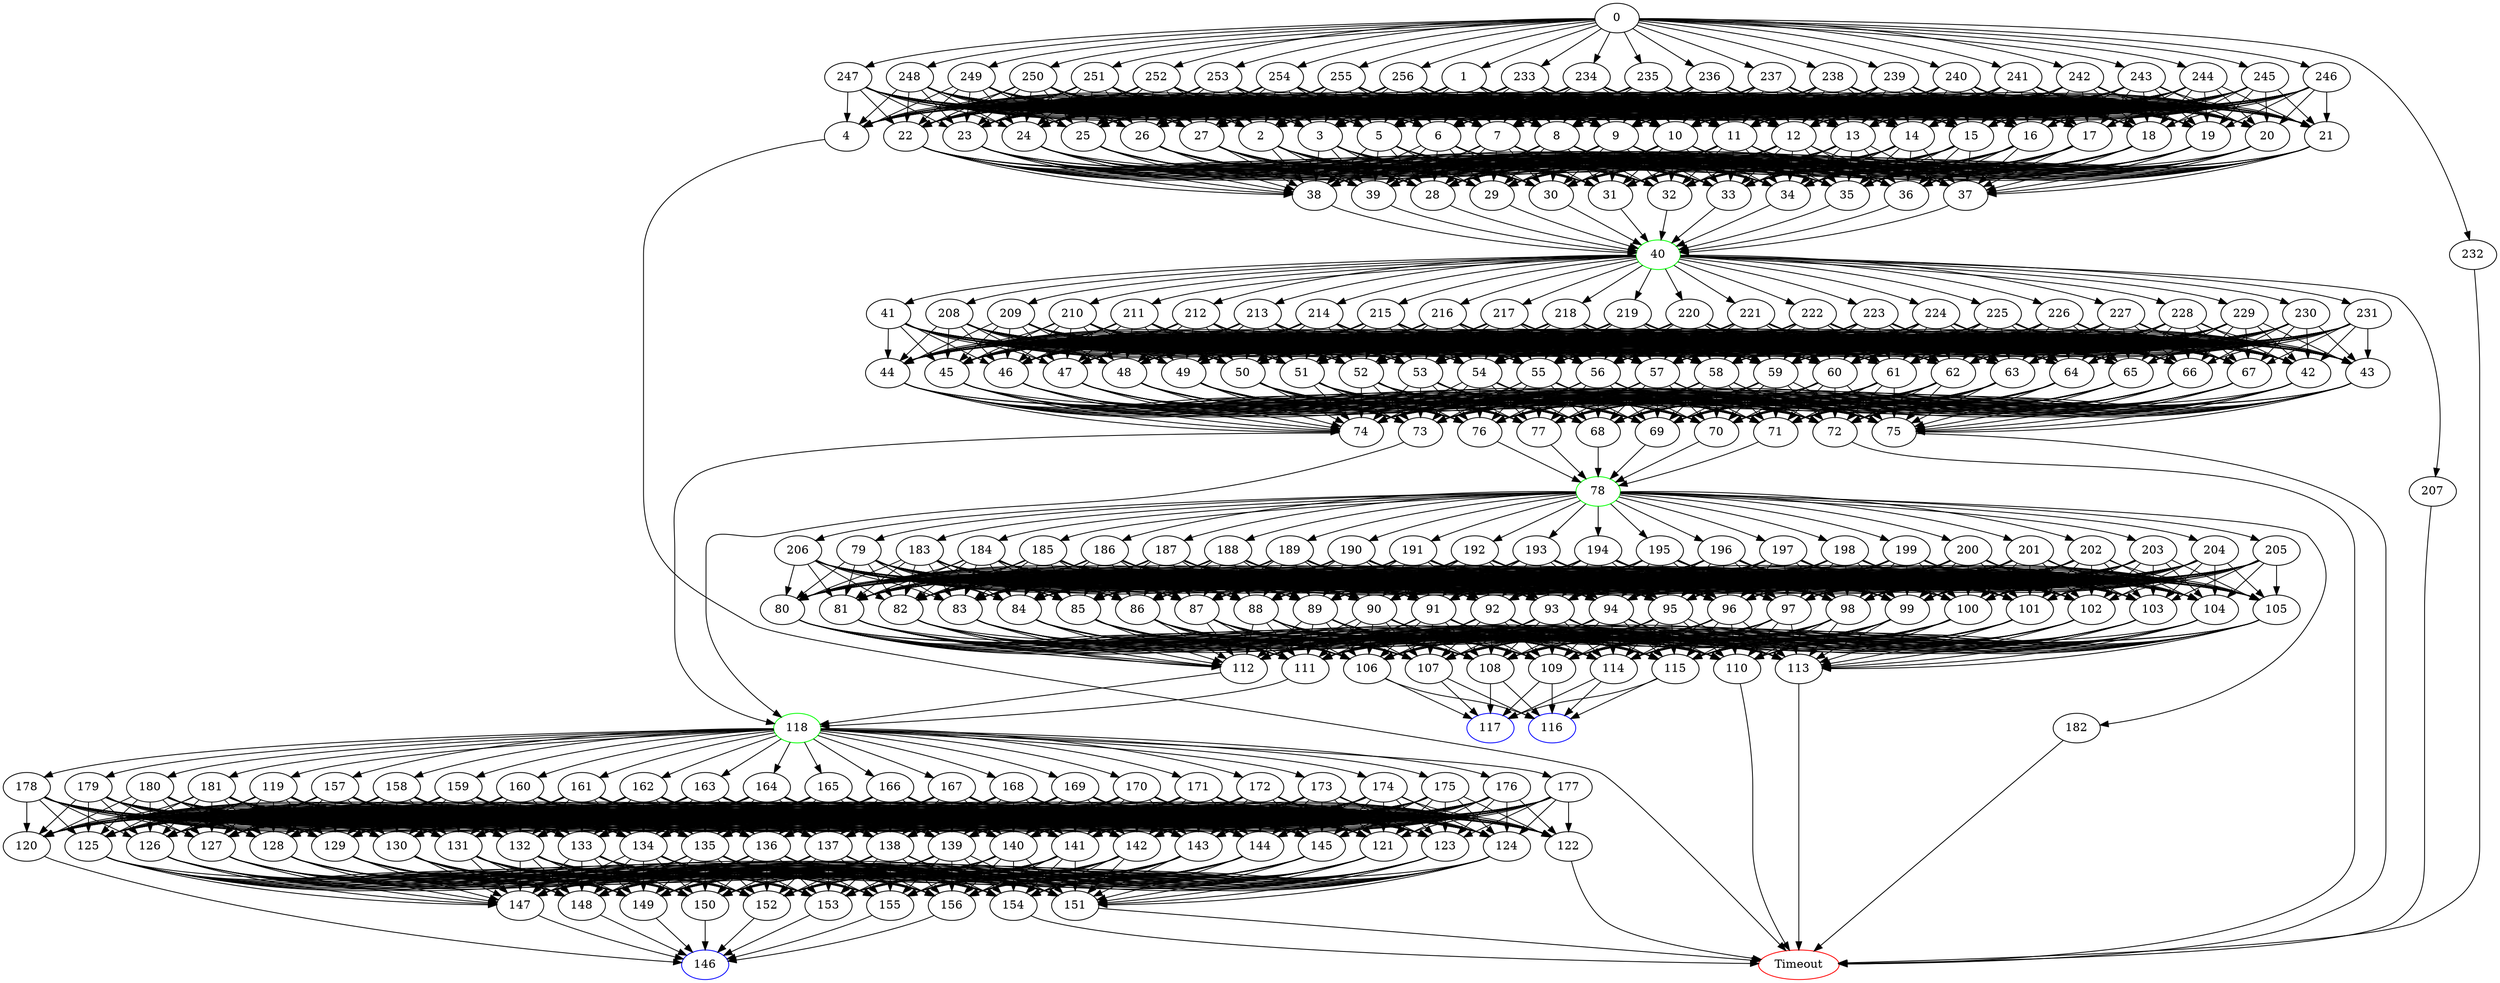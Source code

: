 digraph G {
	0 -> 1;
	0 -> 232;
	0 -> 233;
	0 -> 234;
	0 -> 235;
	0 -> 236;
	0 -> 237;
	0 -> 238;
	0 -> 239;
	0 -> 240;
	0 -> 241;
	0 -> 242;
	0 -> 243;
	0 -> 244;
	0 -> 245;
	0 -> 246;
	0 -> 247;
	0 -> 248;
	0 -> 249;
	0 -> 250;
	0 -> 251;
	0 -> 252;
	0 -> 253;
	0 -> 254;
	0 -> 255;
	0 -> 256;
	1 -> 2;
	1 -> 3;
	1 -> 4;
	1 -> 5;
	1 -> 6;
	1 -> 7;
	1 -> 8;
	1 -> 9;
	1 -> 10;
	1 -> 11;
	1 -> 12;
	1 -> 13;
	1 -> 14;
	1 -> 15;
	1 -> 16;
	1 -> 17;
	1 -> 18;
	1 -> 19;
	1 -> 20;
	1 -> 21;
	1 -> 22;
	1 -> 23;
	1 -> 24;
	1 -> 25;
	1 -> 26;
	1 -> 27;
	2 -> 28;
	2 -> 29;
	2 -> 30;
	2 -> 31;
	2 -> 32;
	2 -> 33;
	2 -> 34;
	2 -> 35;
	2 -> 36;
	2 -> 37;
	2 -> 38;
	2 -> 39;
	3 -> 28;
	3 -> 29;
	3 -> 30;
	3 -> 31;
	3 -> 32;
	3 -> 33;
	3 -> 34;
	3 -> 35;
	3 -> 36;
	3 -> 37;
	3 -> 38;
	3 -> 39;
	4 -> "Timeout";
Timeout [color=red];
	5 -> 28;
	5 -> 29;
	5 -> 30;
	5 -> 31;
	5 -> 32;
	5 -> 33;
	5 -> 34;
	5 -> 35;
	5 -> 36;
	5 -> 37;
	5 -> 38;
	5 -> 39;
	6 -> 28;
	6 -> 29;
	6 -> 30;
	6 -> 31;
	6 -> 32;
	6 -> 33;
	6 -> 34;
	6 -> 35;
	6 -> 36;
	6 -> 37;
	6 -> 38;
	6 -> 39;
	7 -> 28;
	7 -> 29;
	7 -> 30;
	7 -> 31;
	7 -> 32;
	7 -> 33;
	7 -> 34;
	7 -> 35;
	7 -> 36;
	7 -> 37;
	7 -> 38;
	7 -> 39;
	8 -> 28;
	8 -> 29;
	8 -> 30;
	8 -> 31;
	8 -> 32;
	8 -> 33;
	8 -> 34;
	8 -> 35;
	8 -> 36;
	8 -> 37;
	8 -> 38;
	8 -> 39;
	9 -> 28;
	9 -> 29;
	9 -> 30;
	9 -> 31;
	9 -> 32;
	9 -> 33;
	9 -> 34;
	9 -> 35;
	9 -> 36;
	9 -> 37;
	9 -> 38;
	9 -> 39;
	10 -> 28;
	10 -> 29;
	10 -> 30;
	10 -> 31;
	10 -> 32;
	10 -> 33;
	10 -> 34;
	10 -> 35;
	10 -> 36;
	10 -> 37;
	10 -> 38;
	10 -> 39;
	11 -> 28;
	11 -> 29;
	11 -> 30;
	11 -> 31;
	11 -> 32;
	11 -> 33;
	11 -> 34;
	11 -> 35;
	11 -> 36;
	11 -> 37;
	11 -> 38;
	11 -> 39;
	12 -> 28;
	12 -> 29;
	12 -> 30;
	12 -> 31;
	12 -> 32;
	12 -> 33;
	12 -> 34;
	12 -> 35;
	12 -> 36;
	12 -> 37;
	12 -> 38;
	12 -> 39;
	13 -> 28;
	13 -> 29;
	13 -> 30;
	13 -> 31;
	13 -> 32;
	13 -> 33;
	13 -> 34;
	13 -> 35;
	13 -> 36;
	13 -> 37;
	13 -> 38;
	13 -> 39;
	14 -> 28;
	14 -> 29;
	14 -> 30;
	14 -> 31;
	14 -> 32;
	14 -> 33;
	14 -> 34;
	14 -> 35;
	14 -> 36;
	14 -> 37;
	14 -> 38;
	14 -> 39;
	15 -> 28;
	15 -> 29;
	15 -> 30;
	15 -> 31;
	15 -> 32;
	15 -> 33;
	15 -> 34;
	15 -> 35;
	15 -> 36;
	15 -> 37;
	15 -> 38;
	15 -> 39;
	16 -> 28;
	16 -> 29;
	16 -> 30;
	16 -> 31;
	16 -> 32;
	16 -> 33;
	16 -> 34;
	16 -> 35;
	16 -> 36;
	16 -> 37;
	16 -> 38;
	16 -> 39;
	17 -> 28;
	17 -> 29;
	17 -> 30;
	17 -> 31;
	17 -> 32;
	17 -> 33;
	17 -> 34;
	17 -> 35;
	17 -> 36;
	17 -> 37;
	17 -> 38;
	17 -> 39;
	18 -> 28;
	18 -> 29;
	18 -> 30;
	18 -> 31;
	18 -> 32;
	18 -> 33;
	18 -> 34;
	18 -> 35;
	18 -> 36;
	18 -> 37;
	18 -> 38;
	18 -> 39;
	19 -> 28;
	19 -> 29;
	19 -> 30;
	19 -> 31;
	19 -> 32;
	19 -> 33;
	19 -> 34;
	19 -> 35;
	19 -> 36;
	19 -> 37;
	19 -> 38;
	19 -> 39;
	20 -> 28;
	20 -> 29;
	20 -> 30;
	20 -> 31;
	20 -> 32;
	20 -> 33;
	20 -> 34;
	20 -> 35;
	20 -> 36;
	20 -> 37;
	20 -> 38;
	20 -> 39;
	21 -> 28;
	21 -> 29;
	21 -> 30;
	21 -> 31;
	21 -> 32;
	21 -> 33;
	21 -> 34;
	21 -> 35;
	21 -> 36;
	21 -> 37;
	21 -> 38;
	21 -> 39;
	22 -> 28;
	22 -> 29;
	22 -> 30;
	22 -> 31;
	22 -> 32;
	22 -> 33;
	22 -> 34;
	22 -> 35;
	22 -> 36;
	22 -> 37;
	22 -> 38;
	22 -> 39;
	23 -> 28;
	23 -> 29;
	23 -> 30;
	23 -> 31;
	23 -> 32;
	23 -> 33;
	23 -> 34;
	23 -> 35;
	23 -> 36;
	23 -> 37;
	23 -> 38;
	23 -> 39;
	24 -> 28;
	24 -> 29;
	24 -> 30;
	24 -> 31;
	24 -> 32;
	24 -> 33;
	24 -> 34;
	24 -> 35;
	24 -> 36;
	24 -> 37;
	24 -> 38;
	24 -> 39;
	25 -> 28;
	25 -> 29;
	25 -> 30;
	25 -> 31;
	25 -> 32;
	25 -> 33;
	25 -> 34;
	25 -> 35;
	25 -> 36;
	25 -> 37;
	25 -> 38;
	25 -> 39;
	26 -> 28;
	26 -> 29;
	26 -> 30;
	26 -> 31;
	26 -> 32;
	26 -> 33;
	26 -> 34;
	26 -> 35;
	26 -> 36;
	26 -> 37;
	26 -> 38;
	26 -> 39;
	27 -> 28;
	27 -> 29;
	27 -> 30;
	27 -> 31;
	27 -> 32;
	27 -> 33;
	27 -> 34;
	27 -> 35;
	27 -> 36;
	27 -> 37;
	27 -> 38;
	27 -> 39;
	28 -> "40";
40 [color=green];
	29 -> "40";
40 [color=green];
	30 -> "40";
40 [color=green];
	31 -> "40";
40 [color=green];
	32 -> "40";
40 [color=green];
	33 -> "40";
40 [color=green];
	34 -> "40";
40 [color=green];
	35 -> "40";
40 [color=green];
	36 -> "40";
40 [color=green];
	37 -> "40";
40 [color=green];
	38 -> "40";
40 [color=green];
	39 -> "40";
40 [color=green];
	40 -> 41;
	40 -> 207;
	40 -> 208;
	40 -> 209;
	40 -> 210;
	40 -> 211;
	40 -> 212;
	40 -> 213;
	40 -> 214;
	40 -> 215;
	40 -> 216;
	40 -> 217;
	40 -> 218;
	40 -> 219;
	40 -> 220;
	40 -> 221;
	40 -> 222;
	40 -> 223;
	40 -> 224;
	40 -> 225;
	40 -> 226;
	40 -> 227;
	40 -> 228;
	40 -> 229;
	40 -> 230;
	40 -> 231;
	41 -> 42;
	41 -> 43;
	41 -> 44;
	41 -> 45;
	41 -> 46;
	41 -> 47;
	41 -> 48;
	41 -> 49;
	41 -> 50;
	41 -> 51;
	41 -> 52;
	41 -> 53;
	41 -> 54;
	41 -> 55;
	41 -> 56;
	41 -> 57;
	41 -> 58;
	41 -> 59;
	41 -> 60;
	41 -> 61;
	41 -> 62;
	41 -> 63;
	41 -> 64;
	41 -> 65;
	41 -> 66;
	41 -> 67;
	42 -> 68;
	42 -> 69;
	42 -> 70;
	42 -> 71;
	42 -> 72;
	42 -> 73;
	42 -> 74;
	42 -> 75;
	42 -> 76;
	42 -> 77;
	43 -> 68;
	43 -> 69;
	43 -> 70;
	43 -> 71;
	43 -> 72;
	43 -> 73;
	43 -> 74;
	43 -> 75;
	43 -> 76;
	43 -> 77;
	44 -> 68;
	44 -> 69;
	44 -> 70;
	44 -> 71;
	44 -> 72;
	44 -> 73;
	44 -> 74;
	44 -> 75;
	44 -> 76;
	44 -> 77;
	45 -> 68;
	45 -> 69;
	45 -> 70;
	45 -> 71;
	45 -> 72;
	45 -> 73;
	45 -> 74;
	45 -> 75;
	45 -> 76;
	45 -> 77;
	46 -> 68;
	46 -> 69;
	46 -> 70;
	46 -> 71;
	46 -> 72;
	46 -> 73;
	46 -> 74;
	46 -> 75;
	46 -> 76;
	46 -> 77;
	47 -> 68;
	47 -> 69;
	47 -> 70;
	47 -> 71;
	47 -> 72;
	47 -> 73;
	47 -> 74;
	47 -> 75;
	47 -> 76;
	47 -> 77;
	48 -> 68;
	48 -> 69;
	48 -> 70;
	48 -> 71;
	48 -> 72;
	48 -> 73;
	48 -> 74;
	48 -> 75;
	48 -> 76;
	48 -> 77;
	49 -> 68;
	49 -> 69;
	49 -> 70;
	49 -> 71;
	49 -> 72;
	49 -> 73;
	49 -> 74;
	49 -> 75;
	49 -> 76;
	49 -> 77;
	50 -> 68;
	50 -> 69;
	50 -> 70;
	50 -> 71;
	50 -> 72;
	50 -> 73;
	50 -> 74;
	50 -> 75;
	50 -> 76;
	50 -> 77;
	51 -> 68;
	51 -> 69;
	51 -> 70;
	51 -> 71;
	51 -> 72;
	51 -> 73;
	51 -> 74;
	51 -> 75;
	51 -> 76;
	51 -> 77;
	52 -> 68;
	52 -> 69;
	52 -> 70;
	52 -> 71;
	52 -> 72;
	52 -> 73;
	52 -> 74;
	52 -> 75;
	52 -> 76;
	52 -> 77;
	53 -> 68;
	53 -> 69;
	53 -> 70;
	53 -> 71;
	53 -> 72;
	53 -> 73;
	53 -> 74;
	53 -> 75;
	53 -> 76;
	53 -> 77;
	54 -> 68;
	54 -> 69;
	54 -> 70;
	54 -> 71;
	54 -> 72;
	54 -> 73;
	54 -> 74;
	54 -> 75;
	54 -> 76;
	54 -> 77;
	55 -> 68;
	55 -> 69;
	55 -> 70;
	55 -> 71;
	55 -> 72;
	55 -> 73;
	55 -> 74;
	55 -> 75;
	55 -> 76;
	55 -> 77;
	56 -> 68;
	56 -> 69;
	56 -> 70;
	56 -> 71;
	56 -> 72;
	56 -> 73;
	56 -> 74;
	56 -> 75;
	56 -> 76;
	56 -> 77;
	57 -> 68;
	57 -> 69;
	57 -> 70;
	57 -> 71;
	57 -> 72;
	57 -> 73;
	57 -> 74;
	57 -> 75;
	57 -> 76;
	57 -> 77;
	58 -> 68;
	58 -> 69;
	58 -> 70;
	58 -> 71;
	58 -> 72;
	58 -> 73;
	58 -> 74;
	58 -> 75;
	58 -> 76;
	58 -> 77;
	59 -> 68;
	59 -> 69;
	59 -> 70;
	59 -> 71;
	59 -> 72;
	59 -> 73;
	59 -> 74;
	59 -> 75;
	59 -> 76;
	59 -> 77;
	60 -> 68;
	60 -> 69;
	60 -> 70;
	60 -> 71;
	60 -> 72;
	60 -> 73;
	60 -> 74;
	60 -> 75;
	60 -> 76;
	60 -> 77;
	61 -> 68;
	61 -> 69;
	61 -> 70;
	61 -> 71;
	61 -> 72;
	61 -> 73;
	61 -> 74;
	61 -> 75;
	61 -> 76;
	61 -> 77;
	62 -> 68;
	62 -> 69;
	62 -> 70;
	62 -> 71;
	62 -> 72;
	62 -> 73;
	62 -> 74;
	62 -> 75;
	62 -> 76;
	62 -> 77;
	63 -> 68;
	63 -> 69;
	63 -> 70;
	63 -> 71;
	63 -> 72;
	63 -> 73;
	63 -> 74;
	63 -> 75;
	63 -> 76;
	63 -> 77;
	64 -> 68;
	64 -> 69;
	64 -> 70;
	64 -> 71;
	64 -> 72;
	64 -> 73;
	64 -> 74;
	64 -> 75;
	64 -> 76;
	64 -> 77;
	65 -> 68;
	65 -> 69;
	65 -> 70;
	65 -> 71;
	65 -> 72;
	65 -> 73;
	65 -> 74;
	65 -> 75;
	65 -> 76;
	65 -> 77;
	66 -> 68;
	66 -> 69;
	66 -> 70;
	66 -> 71;
	66 -> 72;
	66 -> 73;
	66 -> 74;
	66 -> 75;
	66 -> 76;
	66 -> 77;
	67 -> 68;
	67 -> 69;
	67 -> 70;
	67 -> 71;
	67 -> 72;
	67 -> 73;
	67 -> 74;
	67 -> 75;
	67 -> 76;
	67 -> 77;
	68 -> "78";
78 [color=green];
	69 -> "78";
78 [color=green];
	70 -> "78";
78 [color=green];
	71 -> "78";
78 [color=green];
	72 -> "Timeout";
Timeout [color=red];
	73 -> "118";
118 [color=green];
	74 -> "118";
118 [color=green];
	75 -> "Timeout";
Timeout [color=red];
	76 -> "78";
78 [color=green];
	77 -> "78";
78 [color=green];
	78 -> 79;
	78 -> 182;
	78 -> 183;
	78 -> 184;
	78 -> 185;
	78 -> 186;
	78 -> 187;
	78 -> 188;
	78 -> 189;
	78 -> 190;
	78 -> 191;
	78 -> 192;
	78 -> 193;
	78 -> 194;
	78 -> 195;
	78 -> 196;
	78 -> 197;
	78 -> 198;
	78 -> 199;
	78 -> 200;
	78 -> 201;
	78 -> 202;
	78 -> 203;
	78 -> 204;
	78 -> 205;
	78 -> 206;
	79 -> 80;
	79 -> 81;
	79 -> 82;
	79 -> 83;
	79 -> 84;
	79 -> 85;
	79 -> 86;
	79 -> 87;
	79 -> 88;
	79 -> 89;
	79 -> 90;
	79 -> 91;
	79 -> 92;
	79 -> 93;
	79 -> 94;
	79 -> 95;
	79 -> 96;
	79 -> 97;
	79 -> 98;
	79 -> 99;
	79 -> 100;
	79 -> 101;
	79 -> 102;
	79 -> 103;
	79 -> 104;
	79 -> 105;
	80 -> 106;
	80 -> 107;
	80 -> 108;
	80 -> 109;
	80 -> 110;
	80 -> 111;
	80 -> 112;
	80 -> 113;
	80 -> 114;
	80 -> 115;
	81 -> 106;
	81 -> 107;
	81 -> 108;
	81 -> 109;
	81 -> 110;
	81 -> 111;
	81 -> 112;
	81 -> 113;
	81 -> 114;
	81 -> 115;
	82 -> 106;
	82 -> 107;
	82 -> 108;
	82 -> 109;
	82 -> 110;
	82 -> 111;
	82 -> 112;
	82 -> 113;
	82 -> 114;
	82 -> 115;
	83 -> 106;
	83 -> 107;
	83 -> 108;
	83 -> 109;
	83 -> 110;
	83 -> 111;
	83 -> 112;
	83 -> 113;
	83 -> 114;
	83 -> 115;
	84 -> 106;
	84 -> 107;
	84 -> 108;
	84 -> 109;
	84 -> 110;
	84 -> 111;
	84 -> 112;
	84 -> 113;
	84 -> 114;
	84 -> 115;
	85 -> 106;
	85 -> 107;
	85 -> 108;
	85 -> 109;
	85 -> 110;
	85 -> 111;
	85 -> 112;
	85 -> 113;
	85 -> 114;
	85 -> 115;
	86 -> 106;
	86 -> 107;
	86 -> 108;
	86 -> 109;
	86 -> 110;
	86 -> 111;
	86 -> 112;
	86 -> 113;
	86 -> 114;
	86 -> 115;
	87 -> 106;
	87 -> 107;
	87 -> 108;
	87 -> 109;
	87 -> 110;
	87 -> 111;
	87 -> 112;
	87 -> 113;
	87 -> 114;
	87 -> 115;
	88 -> 106;
	88 -> 107;
	88 -> 108;
	88 -> 109;
	88 -> 110;
	88 -> 111;
	88 -> 112;
	88 -> 113;
	88 -> 114;
	88 -> 115;
	89 -> 106;
	89 -> 107;
	89 -> 108;
	89 -> 109;
	89 -> 110;
	89 -> 111;
	89 -> 112;
	89 -> 113;
	89 -> 114;
	89 -> 115;
	90 -> 106;
	90 -> 107;
	90 -> 108;
	90 -> 109;
	90 -> 110;
	90 -> 111;
	90 -> 112;
	90 -> 113;
	90 -> 114;
	90 -> 115;
	91 -> 106;
	91 -> 107;
	91 -> 108;
	91 -> 109;
	91 -> 110;
	91 -> 111;
	91 -> 112;
	91 -> 113;
	91 -> 114;
	91 -> 115;
	92 -> 106;
	92 -> 107;
	92 -> 108;
	92 -> 109;
	92 -> 110;
	92 -> 111;
	92 -> 112;
	92 -> 113;
	92 -> 114;
	92 -> 115;
	93 -> 106;
	93 -> 107;
	93 -> 108;
	93 -> 109;
	93 -> 110;
	93 -> 111;
	93 -> 112;
	93 -> 113;
	93 -> 114;
	93 -> 115;
	94 -> 106;
	94 -> 107;
	94 -> 108;
	94 -> 109;
	94 -> 110;
	94 -> 111;
	94 -> 112;
	94 -> 113;
	94 -> 114;
	94 -> 115;
	95 -> 106;
	95 -> 107;
	95 -> 108;
	95 -> 109;
	95 -> 110;
	95 -> 111;
	95 -> 112;
	95 -> 113;
	95 -> 114;
	95 -> 115;
	96 -> 106;
	96 -> 107;
	96 -> 108;
	96 -> 109;
	96 -> 110;
	96 -> 111;
	96 -> 112;
	96 -> 113;
	96 -> 114;
	96 -> 115;
	97 -> 106;
	97 -> 107;
	97 -> 108;
	97 -> 109;
	97 -> 110;
	97 -> 111;
	97 -> 112;
	97 -> 113;
	97 -> 114;
	97 -> 115;
	98 -> 106;
	98 -> 107;
	98 -> 108;
	98 -> 109;
	98 -> 110;
	98 -> 111;
	98 -> 112;
	98 -> 113;
	98 -> 114;
	98 -> 115;
	99 -> 106;
	99 -> 107;
	99 -> 108;
	99 -> 109;
	99 -> 110;
	99 -> 111;
	99 -> 112;
	99 -> 113;
	99 -> 114;
	99 -> 115;
	100 -> 106;
	100 -> 107;
	100 -> 108;
	100 -> 109;
	100 -> 110;
	100 -> 111;
	100 -> 112;
	100 -> 113;
	100 -> 114;
	100 -> 115;
	101 -> 106;
	101 -> 107;
	101 -> 108;
	101 -> 109;
	101 -> 110;
	101 -> 111;
	101 -> 112;
	101 -> 113;
	101 -> 114;
	101 -> 115;
	102 -> 106;
	102 -> 107;
	102 -> 108;
	102 -> 109;
	102 -> 110;
	102 -> 111;
	102 -> 112;
	102 -> 113;
	102 -> 114;
	102 -> 115;
	103 -> 106;
	103 -> 107;
	103 -> 108;
	103 -> 109;
	103 -> 110;
	103 -> 111;
	103 -> 112;
	103 -> 113;
	103 -> 114;
	103 -> 115;
	104 -> 106;
	104 -> 107;
	104 -> 108;
	104 -> 109;
	104 -> 110;
	104 -> 111;
	104 -> 112;
	104 -> 113;
	104 -> 114;
	104 -> 115;
	105 -> 106;
	105 -> 107;
	105 -> 108;
	105 -> 109;
	105 -> 110;
	105 -> 111;
	105 -> 112;
	105 -> 113;
	105 -> 114;
	105 -> 115;
	106 -> "116";
116 [color=blue];
	106 -> "117";
117 [color=blue];
	107 -> "116";
116 [color=blue];
	107 -> "117";
117 [color=blue];
	108 -> "116";
116 [color=blue];
	108 -> "117";
117 [color=blue];
	109 -> "116";
116 [color=blue];
	109 -> "117";
117 [color=blue];
	110 -> "Timeout";
Timeout [color=red];
	111 -> "118";
118 [color=green];
	112 -> "118";
118 [color=green];
	113 -> "Timeout";
Timeout [color=red];
	114 -> "116";
116 [color=blue];
	114 -> "117";
117 [color=blue];
	115 -> "116";
116 [color=blue];
	115 -> "117";
117 [color=blue];
	118 -> 119;
	118 -> 157;
	118 -> 158;
	118 -> 159;
	118 -> 160;
	118 -> 161;
	118 -> 162;
	118 -> 163;
	118 -> 164;
	118 -> 165;
	118 -> 166;
	118 -> 167;
	118 -> 168;
	118 -> 169;
	118 -> 170;
	118 -> 171;
	118 -> 172;
	118 -> 173;
	118 -> 174;
	118 -> 175;
	118 -> 176;
	118 -> 177;
	118 -> 178;
	118 -> 179;
	118 -> 180;
	118 -> 181;
	119 -> 120;
	119 -> 121;
	119 -> 122;
	119 -> 123;
	119 -> 124;
	119 -> 125;
	119 -> 126;
	119 -> 127;
	119 -> 128;
	119 -> 129;
	119 -> 130;
	119 -> 131;
	119 -> 132;
	119 -> 133;
	119 -> 134;
	119 -> 135;
	119 -> 136;
	119 -> 137;
	119 -> 138;
	119 -> 139;
	119 -> 140;
	119 -> 141;
	119 -> 142;
	119 -> 143;
	119 -> 144;
	119 -> 145;
	120 -> "146";
146 [color=blue];
	121 -> 147;
	121 -> 148;
	121 -> 149;
	121 -> 150;
	121 -> 151;
	121 -> 152;
	121 -> 153;
	121 -> 154;
	121 -> 155;
	121 -> 156;
	122 -> "Timeout";
Timeout [color=red];
	123 -> 147;
	123 -> 148;
	123 -> 149;
	123 -> 150;
	123 -> 151;
	123 -> 152;
	123 -> 153;
	123 -> 154;
	123 -> 155;
	123 -> 156;
	124 -> 147;
	124 -> 148;
	124 -> 149;
	124 -> 150;
	124 -> 151;
	124 -> 152;
	124 -> 153;
	124 -> 154;
	124 -> 155;
	124 -> 156;
	125 -> 147;
	125 -> 148;
	125 -> 149;
	125 -> 150;
	125 -> 151;
	125 -> 152;
	125 -> 153;
	125 -> 154;
	125 -> 155;
	125 -> 156;
	126 -> 147;
	126 -> 148;
	126 -> 149;
	126 -> 150;
	126 -> 151;
	126 -> 152;
	126 -> 153;
	126 -> 154;
	126 -> 155;
	126 -> 156;
	127 -> 147;
	127 -> 148;
	127 -> 149;
	127 -> 150;
	127 -> 151;
	127 -> 152;
	127 -> 153;
	127 -> 154;
	127 -> 155;
	127 -> 156;
	128 -> 147;
	128 -> 148;
	128 -> 149;
	128 -> 150;
	128 -> 151;
	128 -> 152;
	128 -> 153;
	128 -> 154;
	128 -> 155;
	128 -> 156;
	129 -> 147;
	129 -> 148;
	129 -> 149;
	129 -> 150;
	129 -> 151;
	129 -> 152;
	129 -> 153;
	129 -> 154;
	129 -> 155;
	129 -> 156;
	130 -> 147;
	130 -> 148;
	130 -> 149;
	130 -> 150;
	130 -> 151;
	130 -> 152;
	130 -> 153;
	130 -> 154;
	130 -> 155;
	130 -> 156;
	131 -> 147;
	131 -> 148;
	131 -> 149;
	131 -> 150;
	131 -> 151;
	131 -> 152;
	131 -> 153;
	131 -> 154;
	131 -> 155;
	131 -> 156;
	132 -> 147;
	132 -> 148;
	132 -> 149;
	132 -> 150;
	132 -> 151;
	132 -> 152;
	132 -> 153;
	132 -> 154;
	132 -> 155;
	132 -> 156;
	133 -> 147;
	133 -> 148;
	133 -> 149;
	133 -> 150;
	133 -> 151;
	133 -> 152;
	133 -> 153;
	133 -> 154;
	133 -> 155;
	133 -> 156;
	134 -> 147;
	134 -> 148;
	134 -> 149;
	134 -> 150;
	134 -> 151;
	134 -> 152;
	134 -> 153;
	134 -> 154;
	134 -> 155;
	134 -> 156;
	135 -> 147;
	135 -> 148;
	135 -> 149;
	135 -> 150;
	135 -> 151;
	135 -> 152;
	135 -> 153;
	135 -> 154;
	135 -> 155;
	135 -> 156;
	136 -> 147;
	136 -> 148;
	136 -> 149;
	136 -> 150;
	136 -> 151;
	136 -> 152;
	136 -> 153;
	136 -> 154;
	136 -> 155;
	136 -> 156;
	137 -> 147;
	137 -> 148;
	137 -> 149;
	137 -> 150;
	137 -> 151;
	137 -> 152;
	137 -> 153;
	137 -> 154;
	137 -> 155;
	137 -> 156;
	138 -> 147;
	138 -> 148;
	138 -> 149;
	138 -> 150;
	138 -> 151;
	138 -> 152;
	138 -> 153;
	138 -> 154;
	138 -> 155;
	138 -> 156;
	139 -> 147;
	139 -> 148;
	139 -> 149;
	139 -> 150;
	139 -> 151;
	139 -> 152;
	139 -> 153;
	139 -> 154;
	139 -> 155;
	139 -> 156;
	140 -> 147;
	140 -> 148;
	140 -> 149;
	140 -> 150;
	140 -> 151;
	140 -> 152;
	140 -> 153;
	140 -> 154;
	140 -> 155;
	140 -> 156;
	141 -> 147;
	141 -> 148;
	141 -> 149;
	141 -> 150;
	141 -> 151;
	141 -> 152;
	141 -> 153;
	141 -> 154;
	141 -> 155;
	141 -> 156;
	142 -> 147;
	142 -> 148;
	142 -> 149;
	142 -> 150;
	142 -> 151;
	142 -> 152;
	142 -> 153;
	142 -> 154;
	142 -> 155;
	142 -> 156;
	143 -> 147;
	143 -> 148;
	143 -> 149;
	143 -> 150;
	143 -> 151;
	143 -> 152;
	143 -> 153;
	143 -> 154;
	143 -> 155;
	143 -> 156;
	144 -> 147;
	144 -> 148;
	144 -> 149;
	144 -> 150;
	144 -> 151;
	144 -> 152;
	144 -> 153;
	144 -> 154;
	144 -> 155;
	144 -> 156;
	145 -> 147;
	145 -> 148;
	145 -> 149;
	145 -> 150;
	145 -> 151;
	145 -> 152;
	145 -> 153;
	145 -> 154;
	145 -> 155;
	145 -> 156;
	147 -> "146";
146 [color=blue];
	148 -> "146";
146 [color=blue];
	149 -> "146";
146 [color=blue];
	150 -> "146";
146 [color=blue];
	151 -> "Timeout";
Timeout [color=red];
	152 -> "146";
146 [color=blue];
	153 -> "146";
146 [color=blue];
	154 -> "Timeout";
Timeout [color=red];
	155 -> "146";
146 [color=blue];
	156 -> "146";
146 [color=blue];
	157 -> 120;
	157 -> 121;
	157 -> 122;
	157 -> 123;
	157 -> 124;
	157 -> 125;
	157 -> 126;
	157 -> 127;
	157 -> 128;
	157 -> 129;
	157 -> 130;
	157 -> 131;
	157 -> 132;
	157 -> 133;
	157 -> 134;
	157 -> 135;
	157 -> 136;
	157 -> 137;
	157 -> 138;
	157 -> 139;
	157 -> 140;
	157 -> 141;
	157 -> 142;
	157 -> 143;
	157 -> 144;
	157 -> 145;
	158 -> 120;
	158 -> 121;
	158 -> 122;
	158 -> 123;
	158 -> 124;
	158 -> 125;
	158 -> 126;
	158 -> 127;
	158 -> 128;
	158 -> 129;
	158 -> 130;
	158 -> 131;
	158 -> 132;
	158 -> 133;
	158 -> 134;
	158 -> 135;
	158 -> 136;
	158 -> 137;
	158 -> 138;
	158 -> 139;
	158 -> 140;
	158 -> 141;
	158 -> 142;
	158 -> 143;
	158 -> 144;
	158 -> 145;
	159 -> 120;
	159 -> 121;
	159 -> 122;
	159 -> 123;
	159 -> 124;
	159 -> 125;
	159 -> 126;
	159 -> 127;
	159 -> 128;
	159 -> 129;
	159 -> 130;
	159 -> 131;
	159 -> 132;
	159 -> 133;
	159 -> 134;
	159 -> 135;
	159 -> 136;
	159 -> 137;
	159 -> 138;
	159 -> 139;
	159 -> 140;
	159 -> 141;
	159 -> 142;
	159 -> 143;
	159 -> 144;
	159 -> 145;
	160 -> 120;
	160 -> 121;
	160 -> 122;
	160 -> 123;
	160 -> 124;
	160 -> 125;
	160 -> 126;
	160 -> 127;
	160 -> 128;
	160 -> 129;
	160 -> 130;
	160 -> 131;
	160 -> 132;
	160 -> 133;
	160 -> 134;
	160 -> 135;
	160 -> 136;
	160 -> 137;
	160 -> 138;
	160 -> 139;
	160 -> 140;
	160 -> 141;
	160 -> 142;
	160 -> 143;
	160 -> 144;
	160 -> 145;
	161 -> 120;
	161 -> 121;
	161 -> 122;
	161 -> 123;
	161 -> 124;
	161 -> 125;
	161 -> 126;
	161 -> 127;
	161 -> 128;
	161 -> 129;
	161 -> 130;
	161 -> 131;
	161 -> 132;
	161 -> 133;
	161 -> 134;
	161 -> 135;
	161 -> 136;
	161 -> 137;
	161 -> 138;
	161 -> 139;
	161 -> 140;
	161 -> 141;
	161 -> 142;
	161 -> 143;
	161 -> 144;
	161 -> 145;
	162 -> 120;
	162 -> 121;
	162 -> 122;
	162 -> 123;
	162 -> 124;
	162 -> 125;
	162 -> 126;
	162 -> 127;
	162 -> 128;
	162 -> 129;
	162 -> 130;
	162 -> 131;
	162 -> 132;
	162 -> 133;
	162 -> 134;
	162 -> 135;
	162 -> 136;
	162 -> 137;
	162 -> 138;
	162 -> 139;
	162 -> 140;
	162 -> 141;
	162 -> 142;
	162 -> 143;
	162 -> 144;
	162 -> 145;
	163 -> 120;
	163 -> 121;
	163 -> 122;
	163 -> 123;
	163 -> 124;
	163 -> 125;
	163 -> 126;
	163 -> 127;
	163 -> 128;
	163 -> 129;
	163 -> 130;
	163 -> 131;
	163 -> 132;
	163 -> 133;
	163 -> 134;
	163 -> 135;
	163 -> 136;
	163 -> 137;
	163 -> 138;
	163 -> 139;
	163 -> 140;
	163 -> 141;
	163 -> 142;
	163 -> 143;
	163 -> 144;
	163 -> 145;
	164 -> 120;
	164 -> 121;
	164 -> 122;
	164 -> 123;
	164 -> 124;
	164 -> 125;
	164 -> 126;
	164 -> 127;
	164 -> 128;
	164 -> 129;
	164 -> 130;
	164 -> 131;
	164 -> 132;
	164 -> 133;
	164 -> 134;
	164 -> 135;
	164 -> 136;
	164 -> 137;
	164 -> 138;
	164 -> 139;
	164 -> 140;
	164 -> 141;
	164 -> 142;
	164 -> 143;
	164 -> 144;
	164 -> 145;
	165 -> 120;
	165 -> 121;
	165 -> 122;
	165 -> 123;
	165 -> 124;
	165 -> 125;
	165 -> 126;
	165 -> 127;
	165 -> 128;
	165 -> 129;
	165 -> 130;
	165 -> 131;
	165 -> 132;
	165 -> 133;
	165 -> 134;
	165 -> 135;
	165 -> 136;
	165 -> 137;
	165 -> 138;
	165 -> 139;
	165 -> 140;
	165 -> 141;
	165 -> 142;
	165 -> 143;
	165 -> 144;
	165 -> 145;
	166 -> 120;
	166 -> 121;
	166 -> 122;
	166 -> 123;
	166 -> 124;
	166 -> 125;
	166 -> 126;
	166 -> 127;
	166 -> 128;
	166 -> 129;
	166 -> 130;
	166 -> 131;
	166 -> 132;
	166 -> 133;
	166 -> 134;
	166 -> 135;
	166 -> 136;
	166 -> 137;
	166 -> 138;
	166 -> 139;
	166 -> 140;
	166 -> 141;
	166 -> 142;
	166 -> 143;
	166 -> 144;
	166 -> 145;
	167 -> 120;
	167 -> 121;
	167 -> 122;
	167 -> 123;
	167 -> 124;
	167 -> 125;
	167 -> 126;
	167 -> 127;
	167 -> 128;
	167 -> 129;
	167 -> 130;
	167 -> 131;
	167 -> 132;
	167 -> 133;
	167 -> 134;
	167 -> 135;
	167 -> 136;
	167 -> 137;
	167 -> 138;
	167 -> 139;
	167 -> 140;
	167 -> 141;
	167 -> 142;
	167 -> 143;
	167 -> 144;
	167 -> 145;
	168 -> 120;
	168 -> 121;
	168 -> 122;
	168 -> 123;
	168 -> 124;
	168 -> 125;
	168 -> 126;
	168 -> 127;
	168 -> 128;
	168 -> 129;
	168 -> 130;
	168 -> 131;
	168 -> 132;
	168 -> 133;
	168 -> 134;
	168 -> 135;
	168 -> 136;
	168 -> 137;
	168 -> 138;
	168 -> 139;
	168 -> 140;
	168 -> 141;
	168 -> 142;
	168 -> 143;
	168 -> 144;
	168 -> 145;
	169 -> 120;
	169 -> 121;
	169 -> 122;
	169 -> 123;
	169 -> 124;
	169 -> 125;
	169 -> 126;
	169 -> 127;
	169 -> 128;
	169 -> 129;
	169 -> 130;
	169 -> 131;
	169 -> 132;
	169 -> 133;
	169 -> 134;
	169 -> 135;
	169 -> 136;
	169 -> 137;
	169 -> 138;
	169 -> 139;
	169 -> 140;
	169 -> 141;
	169 -> 142;
	169 -> 143;
	169 -> 144;
	169 -> 145;
	170 -> 120;
	170 -> 121;
	170 -> 122;
	170 -> 123;
	170 -> 124;
	170 -> 125;
	170 -> 126;
	170 -> 127;
	170 -> 128;
	170 -> 129;
	170 -> 130;
	170 -> 131;
	170 -> 132;
	170 -> 133;
	170 -> 134;
	170 -> 135;
	170 -> 136;
	170 -> 137;
	170 -> 138;
	170 -> 139;
	170 -> 140;
	170 -> 141;
	170 -> 142;
	170 -> 143;
	170 -> 144;
	170 -> 145;
	171 -> 120;
	171 -> 121;
	171 -> 122;
	171 -> 123;
	171 -> 124;
	171 -> 125;
	171 -> 126;
	171 -> 127;
	171 -> 128;
	171 -> 129;
	171 -> 130;
	171 -> 131;
	171 -> 132;
	171 -> 133;
	171 -> 134;
	171 -> 135;
	171 -> 136;
	171 -> 137;
	171 -> 138;
	171 -> 139;
	171 -> 140;
	171 -> 141;
	171 -> 142;
	171 -> 143;
	171 -> 144;
	171 -> 145;
	172 -> 120;
	172 -> 121;
	172 -> 122;
	172 -> 123;
	172 -> 124;
	172 -> 125;
	172 -> 126;
	172 -> 127;
	172 -> 128;
	172 -> 129;
	172 -> 130;
	172 -> 131;
	172 -> 132;
	172 -> 133;
	172 -> 134;
	172 -> 135;
	172 -> 136;
	172 -> 137;
	172 -> 138;
	172 -> 139;
	172 -> 140;
	172 -> 141;
	172 -> 142;
	172 -> 143;
	172 -> 144;
	172 -> 145;
	173 -> 120;
	173 -> 121;
	173 -> 122;
	173 -> 123;
	173 -> 124;
	173 -> 125;
	173 -> 126;
	173 -> 127;
	173 -> 128;
	173 -> 129;
	173 -> 130;
	173 -> 131;
	173 -> 132;
	173 -> 133;
	173 -> 134;
	173 -> 135;
	173 -> 136;
	173 -> 137;
	173 -> 138;
	173 -> 139;
	173 -> 140;
	173 -> 141;
	173 -> 142;
	173 -> 143;
	173 -> 144;
	173 -> 145;
	174 -> 120;
	174 -> 121;
	174 -> 122;
	174 -> 123;
	174 -> 124;
	174 -> 125;
	174 -> 126;
	174 -> 127;
	174 -> 128;
	174 -> 129;
	174 -> 130;
	174 -> 131;
	174 -> 132;
	174 -> 133;
	174 -> 134;
	174 -> 135;
	174 -> 136;
	174 -> 137;
	174 -> 138;
	174 -> 139;
	174 -> 140;
	174 -> 141;
	174 -> 142;
	174 -> 143;
	174 -> 144;
	174 -> 145;
	175 -> 120;
	175 -> 121;
	175 -> 122;
	175 -> 123;
	175 -> 124;
	175 -> 125;
	175 -> 126;
	175 -> 127;
	175 -> 128;
	175 -> 129;
	175 -> 130;
	175 -> 131;
	175 -> 132;
	175 -> 133;
	175 -> 134;
	175 -> 135;
	175 -> 136;
	175 -> 137;
	175 -> 138;
	175 -> 139;
	175 -> 140;
	175 -> 141;
	175 -> 142;
	175 -> 143;
	175 -> 144;
	175 -> 145;
	176 -> 120;
	176 -> 121;
	176 -> 122;
	176 -> 123;
	176 -> 124;
	176 -> 125;
	176 -> 126;
	176 -> 127;
	176 -> 128;
	176 -> 129;
	176 -> 130;
	176 -> 131;
	176 -> 132;
	176 -> 133;
	176 -> 134;
	176 -> 135;
	176 -> 136;
	176 -> 137;
	176 -> 138;
	176 -> 139;
	176 -> 140;
	176 -> 141;
	176 -> 142;
	176 -> 143;
	176 -> 144;
	176 -> 145;
	177 -> 120;
	177 -> 121;
	177 -> 122;
	177 -> 123;
	177 -> 124;
	177 -> 125;
	177 -> 126;
	177 -> 127;
	177 -> 128;
	177 -> 129;
	177 -> 130;
	177 -> 131;
	177 -> 132;
	177 -> 133;
	177 -> 134;
	177 -> 135;
	177 -> 136;
	177 -> 137;
	177 -> 138;
	177 -> 139;
	177 -> 140;
	177 -> 141;
	177 -> 142;
	177 -> 143;
	177 -> 144;
	177 -> 145;
	178 -> 120;
	178 -> 121;
	178 -> 122;
	178 -> 123;
	178 -> 124;
	178 -> 125;
	178 -> 126;
	178 -> 127;
	178 -> 128;
	178 -> 129;
	178 -> 130;
	178 -> 131;
	178 -> 132;
	178 -> 133;
	178 -> 134;
	178 -> 135;
	178 -> 136;
	178 -> 137;
	178 -> 138;
	178 -> 139;
	178 -> 140;
	178 -> 141;
	178 -> 142;
	178 -> 143;
	178 -> 144;
	178 -> 145;
	179 -> 120;
	179 -> 121;
	179 -> 122;
	179 -> 123;
	179 -> 124;
	179 -> 125;
	179 -> 126;
	179 -> 127;
	179 -> 128;
	179 -> 129;
	179 -> 130;
	179 -> 131;
	179 -> 132;
	179 -> 133;
	179 -> 134;
	179 -> 135;
	179 -> 136;
	179 -> 137;
	179 -> 138;
	179 -> 139;
	179 -> 140;
	179 -> 141;
	179 -> 142;
	179 -> 143;
	179 -> 144;
	179 -> 145;
	180 -> 120;
	180 -> 121;
	180 -> 122;
	180 -> 123;
	180 -> 124;
	180 -> 125;
	180 -> 126;
	180 -> 127;
	180 -> 128;
	180 -> 129;
	180 -> 130;
	180 -> 131;
	180 -> 132;
	180 -> 133;
	180 -> 134;
	180 -> 135;
	180 -> 136;
	180 -> 137;
	180 -> 138;
	180 -> 139;
	180 -> 140;
	180 -> 141;
	180 -> 142;
	180 -> 143;
	180 -> 144;
	180 -> 145;
	181 -> 120;
	181 -> 121;
	181 -> 122;
	181 -> 123;
	181 -> 124;
	181 -> 125;
	181 -> 126;
	181 -> 127;
	181 -> 128;
	181 -> 129;
	181 -> 130;
	181 -> 131;
	181 -> 132;
	181 -> 133;
	181 -> 134;
	181 -> 135;
	181 -> 136;
	181 -> 137;
	181 -> 138;
	181 -> 139;
	181 -> 140;
	181 -> 141;
	181 -> 142;
	181 -> 143;
	181 -> 144;
	181 -> 145;
	182 -> "Timeout";
Timeout [color=red];
	183 -> 80;
	183 -> 81;
	183 -> 82;
	183 -> 83;
	183 -> 84;
	183 -> 85;
	183 -> 86;
	183 -> 87;
	183 -> 88;
	183 -> 89;
	183 -> 90;
	183 -> 91;
	183 -> 92;
	183 -> 93;
	183 -> 94;
	183 -> 95;
	183 -> 96;
	183 -> 97;
	183 -> 98;
	183 -> 99;
	183 -> 100;
	183 -> 101;
	183 -> 102;
	183 -> 103;
	183 -> 104;
	183 -> 105;
	184 -> 80;
	184 -> 81;
	184 -> 82;
	184 -> 83;
	184 -> 84;
	184 -> 85;
	184 -> 86;
	184 -> 87;
	184 -> 88;
	184 -> 89;
	184 -> 90;
	184 -> 91;
	184 -> 92;
	184 -> 93;
	184 -> 94;
	184 -> 95;
	184 -> 96;
	184 -> 97;
	184 -> 98;
	184 -> 99;
	184 -> 100;
	184 -> 101;
	184 -> 102;
	184 -> 103;
	184 -> 104;
	184 -> 105;
	185 -> 80;
	185 -> 81;
	185 -> 82;
	185 -> 83;
	185 -> 84;
	185 -> 85;
	185 -> 86;
	185 -> 87;
	185 -> 88;
	185 -> 89;
	185 -> 90;
	185 -> 91;
	185 -> 92;
	185 -> 93;
	185 -> 94;
	185 -> 95;
	185 -> 96;
	185 -> 97;
	185 -> 98;
	185 -> 99;
	185 -> 100;
	185 -> 101;
	185 -> 102;
	185 -> 103;
	185 -> 104;
	185 -> 105;
	186 -> 80;
	186 -> 81;
	186 -> 82;
	186 -> 83;
	186 -> 84;
	186 -> 85;
	186 -> 86;
	186 -> 87;
	186 -> 88;
	186 -> 89;
	186 -> 90;
	186 -> 91;
	186 -> 92;
	186 -> 93;
	186 -> 94;
	186 -> 95;
	186 -> 96;
	186 -> 97;
	186 -> 98;
	186 -> 99;
	186 -> 100;
	186 -> 101;
	186 -> 102;
	186 -> 103;
	186 -> 104;
	186 -> 105;
	187 -> 80;
	187 -> 81;
	187 -> 82;
	187 -> 83;
	187 -> 84;
	187 -> 85;
	187 -> 86;
	187 -> 87;
	187 -> 88;
	187 -> 89;
	187 -> 90;
	187 -> 91;
	187 -> 92;
	187 -> 93;
	187 -> 94;
	187 -> 95;
	187 -> 96;
	187 -> 97;
	187 -> 98;
	187 -> 99;
	187 -> 100;
	187 -> 101;
	187 -> 102;
	187 -> 103;
	187 -> 104;
	187 -> 105;
	188 -> 80;
	188 -> 81;
	188 -> 82;
	188 -> 83;
	188 -> 84;
	188 -> 85;
	188 -> 86;
	188 -> 87;
	188 -> 88;
	188 -> 89;
	188 -> 90;
	188 -> 91;
	188 -> 92;
	188 -> 93;
	188 -> 94;
	188 -> 95;
	188 -> 96;
	188 -> 97;
	188 -> 98;
	188 -> 99;
	188 -> 100;
	188 -> 101;
	188 -> 102;
	188 -> 103;
	188 -> 104;
	188 -> 105;
	189 -> 80;
	189 -> 81;
	189 -> 82;
	189 -> 83;
	189 -> 84;
	189 -> 85;
	189 -> 86;
	189 -> 87;
	189 -> 88;
	189 -> 89;
	189 -> 90;
	189 -> 91;
	189 -> 92;
	189 -> 93;
	189 -> 94;
	189 -> 95;
	189 -> 96;
	189 -> 97;
	189 -> 98;
	189 -> 99;
	189 -> 100;
	189 -> 101;
	189 -> 102;
	189 -> 103;
	189 -> 104;
	189 -> 105;
	190 -> 80;
	190 -> 81;
	190 -> 82;
	190 -> 83;
	190 -> 84;
	190 -> 85;
	190 -> 86;
	190 -> 87;
	190 -> 88;
	190 -> 89;
	190 -> 90;
	190 -> 91;
	190 -> 92;
	190 -> 93;
	190 -> 94;
	190 -> 95;
	190 -> 96;
	190 -> 97;
	190 -> 98;
	190 -> 99;
	190 -> 100;
	190 -> 101;
	190 -> 102;
	190 -> 103;
	190 -> 104;
	190 -> 105;
	191 -> 80;
	191 -> 81;
	191 -> 82;
	191 -> 83;
	191 -> 84;
	191 -> 85;
	191 -> 86;
	191 -> 87;
	191 -> 88;
	191 -> 89;
	191 -> 90;
	191 -> 91;
	191 -> 92;
	191 -> 93;
	191 -> 94;
	191 -> 95;
	191 -> 96;
	191 -> 97;
	191 -> 98;
	191 -> 99;
	191 -> 100;
	191 -> 101;
	191 -> 102;
	191 -> 103;
	191 -> 104;
	191 -> 105;
	192 -> 80;
	192 -> 81;
	192 -> 82;
	192 -> 83;
	192 -> 84;
	192 -> 85;
	192 -> 86;
	192 -> 87;
	192 -> 88;
	192 -> 89;
	192 -> 90;
	192 -> 91;
	192 -> 92;
	192 -> 93;
	192 -> 94;
	192 -> 95;
	192 -> 96;
	192 -> 97;
	192 -> 98;
	192 -> 99;
	192 -> 100;
	192 -> 101;
	192 -> 102;
	192 -> 103;
	192 -> 104;
	192 -> 105;
	193 -> 80;
	193 -> 81;
	193 -> 82;
	193 -> 83;
	193 -> 84;
	193 -> 85;
	193 -> 86;
	193 -> 87;
	193 -> 88;
	193 -> 89;
	193 -> 90;
	193 -> 91;
	193 -> 92;
	193 -> 93;
	193 -> 94;
	193 -> 95;
	193 -> 96;
	193 -> 97;
	193 -> 98;
	193 -> 99;
	193 -> 100;
	193 -> 101;
	193 -> 102;
	193 -> 103;
	193 -> 104;
	193 -> 105;
	194 -> 80;
	194 -> 81;
	194 -> 82;
	194 -> 83;
	194 -> 84;
	194 -> 85;
	194 -> 86;
	194 -> 87;
	194 -> 88;
	194 -> 89;
	194 -> 90;
	194 -> 91;
	194 -> 92;
	194 -> 93;
	194 -> 94;
	194 -> 95;
	194 -> 96;
	194 -> 97;
	194 -> 98;
	194 -> 99;
	194 -> 100;
	194 -> 101;
	194 -> 102;
	194 -> 103;
	194 -> 104;
	194 -> 105;
	195 -> 80;
	195 -> 81;
	195 -> 82;
	195 -> 83;
	195 -> 84;
	195 -> 85;
	195 -> 86;
	195 -> 87;
	195 -> 88;
	195 -> 89;
	195 -> 90;
	195 -> 91;
	195 -> 92;
	195 -> 93;
	195 -> 94;
	195 -> 95;
	195 -> 96;
	195 -> 97;
	195 -> 98;
	195 -> 99;
	195 -> 100;
	195 -> 101;
	195 -> 102;
	195 -> 103;
	195 -> 104;
	195 -> 105;
	196 -> 80;
	196 -> 81;
	196 -> 82;
	196 -> 83;
	196 -> 84;
	196 -> 85;
	196 -> 86;
	196 -> 87;
	196 -> 88;
	196 -> 89;
	196 -> 90;
	196 -> 91;
	196 -> 92;
	196 -> 93;
	196 -> 94;
	196 -> 95;
	196 -> 96;
	196 -> 97;
	196 -> 98;
	196 -> 99;
	196 -> 100;
	196 -> 101;
	196 -> 102;
	196 -> 103;
	196 -> 104;
	196 -> 105;
	197 -> 80;
	197 -> 81;
	197 -> 82;
	197 -> 83;
	197 -> 84;
	197 -> 85;
	197 -> 86;
	197 -> 87;
	197 -> 88;
	197 -> 89;
	197 -> 90;
	197 -> 91;
	197 -> 92;
	197 -> 93;
	197 -> 94;
	197 -> 95;
	197 -> 96;
	197 -> 97;
	197 -> 98;
	197 -> 99;
	197 -> 100;
	197 -> 101;
	197 -> 102;
	197 -> 103;
	197 -> 104;
	197 -> 105;
	198 -> 80;
	198 -> 81;
	198 -> 82;
	198 -> 83;
	198 -> 84;
	198 -> 85;
	198 -> 86;
	198 -> 87;
	198 -> 88;
	198 -> 89;
	198 -> 90;
	198 -> 91;
	198 -> 92;
	198 -> 93;
	198 -> 94;
	198 -> 95;
	198 -> 96;
	198 -> 97;
	198 -> 98;
	198 -> 99;
	198 -> 100;
	198 -> 101;
	198 -> 102;
	198 -> 103;
	198 -> 104;
	198 -> 105;
	199 -> 80;
	199 -> 81;
	199 -> 82;
	199 -> 83;
	199 -> 84;
	199 -> 85;
	199 -> 86;
	199 -> 87;
	199 -> 88;
	199 -> 89;
	199 -> 90;
	199 -> 91;
	199 -> 92;
	199 -> 93;
	199 -> 94;
	199 -> 95;
	199 -> 96;
	199 -> 97;
	199 -> 98;
	199 -> 99;
	199 -> 100;
	199 -> 101;
	199 -> 102;
	199 -> 103;
	199 -> 104;
	199 -> 105;
	200 -> 80;
	200 -> 81;
	200 -> 82;
	200 -> 83;
	200 -> 84;
	200 -> 85;
	200 -> 86;
	200 -> 87;
	200 -> 88;
	200 -> 89;
	200 -> 90;
	200 -> 91;
	200 -> 92;
	200 -> 93;
	200 -> 94;
	200 -> 95;
	200 -> 96;
	200 -> 97;
	200 -> 98;
	200 -> 99;
	200 -> 100;
	200 -> 101;
	200 -> 102;
	200 -> 103;
	200 -> 104;
	200 -> 105;
	201 -> 80;
	201 -> 81;
	201 -> 82;
	201 -> 83;
	201 -> 84;
	201 -> 85;
	201 -> 86;
	201 -> 87;
	201 -> 88;
	201 -> 89;
	201 -> 90;
	201 -> 91;
	201 -> 92;
	201 -> 93;
	201 -> 94;
	201 -> 95;
	201 -> 96;
	201 -> 97;
	201 -> 98;
	201 -> 99;
	201 -> 100;
	201 -> 101;
	201 -> 102;
	201 -> 103;
	201 -> 104;
	201 -> 105;
	202 -> 80;
	202 -> 81;
	202 -> 82;
	202 -> 83;
	202 -> 84;
	202 -> 85;
	202 -> 86;
	202 -> 87;
	202 -> 88;
	202 -> 89;
	202 -> 90;
	202 -> 91;
	202 -> 92;
	202 -> 93;
	202 -> 94;
	202 -> 95;
	202 -> 96;
	202 -> 97;
	202 -> 98;
	202 -> 99;
	202 -> 100;
	202 -> 101;
	202 -> 102;
	202 -> 103;
	202 -> 104;
	202 -> 105;
	203 -> 80;
	203 -> 81;
	203 -> 82;
	203 -> 83;
	203 -> 84;
	203 -> 85;
	203 -> 86;
	203 -> 87;
	203 -> 88;
	203 -> 89;
	203 -> 90;
	203 -> 91;
	203 -> 92;
	203 -> 93;
	203 -> 94;
	203 -> 95;
	203 -> 96;
	203 -> 97;
	203 -> 98;
	203 -> 99;
	203 -> 100;
	203 -> 101;
	203 -> 102;
	203 -> 103;
	203 -> 104;
	203 -> 105;
	204 -> 80;
	204 -> 81;
	204 -> 82;
	204 -> 83;
	204 -> 84;
	204 -> 85;
	204 -> 86;
	204 -> 87;
	204 -> 88;
	204 -> 89;
	204 -> 90;
	204 -> 91;
	204 -> 92;
	204 -> 93;
	204 -> 94;
	204 -> 95;
	204 -> 96;
	204 -> 97;
	204 -> 98;
	204 -> 99;
	204 -> 100;
	204 -> 101;
	204 -> 102;
	204 -> 103;
	204 -> 104;
	204 -> 105;
	205 -> 80;
	205 -> 81;
	205 -> 82;
	205 -> 83;
	205 -> 84;
	205 -> 85;
	205 -> 86;
	205 -> 87;
	205 -> 88;
	205 -> 89;
	205 -> 90;
	205 -> 91;
	205 -> 92;
	205 -> 93;
	205 -> 94;
	205 -> 95;
	205 -> 96;
	205 -> 97;
	205 -> 98;
	205 -> 99;
	205 -> 100;
	205 -> 101;
	205 -> 102;
	205 -> 103;
	205 -> 104;
	205 -> 105;
	206 -> 80;
	206 -> 81;
	206 -> 82;
	206 -> 83;
	206 -> 84;
	206 -> 85;
	206 -> 86;
	206 -> 87;
	206 -> 88;
	206 -> 89;
	206 -> 90;
	206 -> 91;
	206 -> 92;
	206 -> 93;
	206 -> 94;
	206 -> 95;
	206 -> 96;
	206 -> 97;
	206 -> 98;
	206 -> 99;
	206 -> 100;
	206 -> 101;
	206 -> 102;
	206 -> 103;
	206 -> 104;
	206 -> 105;
	207 -> "Timeout";
Timeout [color=red];
	208 -> 42;
	208 -> 43;
	208 -> 44;
	208 -> 45;
	208 -> 46;
	208 -> 47;
	208 -> 48;
	208 -> 49;
	208 -> 50;
	208 -> 51;
	208 -> 52;
	208 -> 53;
	208 -> 54;
	208 -> 55;
	208 -> 56;
	208 -> 57;
	208 -> 58;
	208 -> 59;
	208 -> 60;
	208 -> 61;
	208 -> 62;
	208 -> 63;
	208 -> 64;
	208 -> 65;
	208 -> 66;
	208 -> 67;
	209 -> 42;
	209 -> 43;
	209 -> 44;
	209 -> 45;
	209 -> 46;
	209 -> 47;
	209 -> 48;
	209 -> 49;
	209 -> 50;
	209 -> 51;
	209 -> 52;
	209 -> 53;
	209 -> 54;
	209 -> 55;
	209 -> 56;
	209 -> 57;
	209 -> 58;
	209 -> 59;
	209 -> 60;
	209 -> 61;
	209 -> 62;
	209 -> 63;
	209 -> 64;
	209 -> 65;
	209 -> 66;
	209 -> 67;
	210 -> 42;
	210 -> 43;
	210 -> 44;
	210 -> 45;
	210 -> 46;
	210 -> 47;
	210 -> 48;
	210 -> 49;
	210 -> 50;
	210 -> 51;
	210 -> 52;
	210 -> 53;
	210 -> 54;
	210 -> 55;
	210 -> 56;
	210 -> 57;
	210 -> 58;
	210 -> 59;
	210 -> 60;
	210 -> 61;
	210 -> 62;
	210 -> 63;
	210 -> 64;
	210 -> 65;
	210 -> 66;
	210 -> 67;
	211 -> 42;
	211 -> 43;
	211 -> 44;
	211 -> 45;
	211 -> 46;
	211 -> 47;
	211 -> 48;
	211 -> 49;
	211 -> 50;
	211 -> 51;
	211 -> 52;
	211 -> 53;
	211 -> 54;
	211 -> 55;
	211 -> 56;
	211 -> 57;
	211 -> 58;
	211 -> 59;
	211 -> 60;
	211 -> 61;
	211 -> 62;
	211 -> 63;
	211 -> 64;
	211 -> 65;
	211 -> 66;
	211 -> 67;
	212 -> 42;
	212 -> 43;
	212 -> 44;
	212 -> 45;
	212 -> 46;
	212 -> 47;
	212 -> 48;
	212 -> 49;
	212 -> 50;
	212 -> 51;
	212 -> 52;
	212 -> 53;
	212 -> 54;
	212 -> 55;
	212 -> 56;
	212 -> 57;
	212 -> 58;
	212 -> 59;
	212 -> 60;
	212 -> 61;
	212 -> 62;
	212 -> 63;
	212 -> 64;
	212 -> 65;
	212 -> 66;
	212 -> 67;
	213 -> 42;
	213 -> 43;
	213 -> 44;
	213 -> 45;
	213 -> 46;
	213 -> 47;
	213 -> 48;
	213 -> 49;
	213 -> 50;
	213 -> 51;
	213 -> 52;
	213 -> 53;
	213 -> 54;
	213 -> 55;
	213 -> 56;
	213 -> 57;
	213 -> 58;
	213 -> 59;
	213 -> 60;
	213 -> 61;
	213 -> 62;
	213 -> 63;
	213 -> 64;
	213 -> 65;
	213 -> 66;
	213 -> 67;
	214 -> 42;
	214 -> 43;
	214 -> 44;
	214 -> 45;
	214 -> 46;
	214 -> 47;
	214 -> 48;
	214 -> 49;
	214 -> 50;
	214 -> 51;
	214 -> 52;
	214 -> 53;
	214 -> 54;
	214 -> 55;
	214 -> 56;
	214 -> 57;
	214 -> 58;
	214 -> 59;
	214 -> 60;
	214 -> 61;
	214 -> 62;
	214 -> 63;
	214 -> 64;
	214 -> 65;
	214 -> 66;
	214 -> 67;
	215 -> 42;
	215 -> 43;
	215 -> 44;
	215 -> 45;
	215 -> 46;
	215 -> 47;
	215 -> 48;
	215 -> 49;
	215 -> 50;
	215 -> 51;
	215 -> 52;
	215 -> 53;
	215 -> 54;
	215 -> 55;
	215 -> 56;
	215 -> 57;
	215 -> 58;
	215 -> 59;
	215 -> 60;
	215 -> 61;
	215 -> 62;
	215 -> 63;
	215 -> 64;
	215 -> 65;
	215 -> 66;
	215 -> 67;
	216 -> 42;
	216 -> 43;
	216 -> 44;
	216 -> 45;
	216 -> 46;
	216 -> 47;
	216 -> 48;
	216 -> 49;
	216 -> 50;
	216 -> 51;
	216 -> 52;
	216 -> 53;
	216 -> 54;
	216 -> 55;
	216 -> 56;
	216 -> 57;
	216 -> 58;
	216 -> 59;
	216 -> 60;
	216 -> 61;
	216 -> 62;
	216 -> 63;
	216 -> 64;
	216 -> 65;
	216 -> 66;
	216 -> 67;
	217 -> 42;
	217 -> 43;
	217 -> 44;
	217 -> 45;
	217 -> 46;
	217 -> 47;
	217 -> 48;
	217 -> 49;
	217 -> 50;
	217 -> 51;
	217 -> 52;
	217 -> 53;
	217 -> 54;
	217 -> 55;
	217 -> 56;
	217 -> 57;
	217 -> 58;
	217 -> 59;
	217 -> 60;
	217 -> 61;
	217 -> 62;
	217 -> 63;
	217 -> 64;
	217 -> 65;
	217 -> 66;
	217 -> 67;
	218 -> 42;
	218 -> 43;
	218 -> 44;
	218 -> 45;
	218 -> 46;
	218 -> 47;
	218 -> 48;
	218 -> 49;
	218 -> 50;
	218 -> 51;
	218 -> 52;
	218 -> 53;
	218 -> 54;
	218 -> 55;
	218 -> 56;
	218 -> 57;
	218 -> 58;
	218 -> 59;
	218 -> 60;
	218 -> 61;
	218 -> 62;
	218 -> 63;
	218 -> 64;
	218 -> 65;
	218 -> 66;
	218 -> 67;
	219 -> 42;
	219 -> 43;
	219 -> 44;
	219 -> 45;
	219 -> 46;
	219 -> 47;
	219 -> 48;
	219 -> 49;
	219 -> 50;
	219 -> 51;
	219 -> 52;
	219 -> 53;
	219 -> 54;
	219 -> 55;
	219 -> 56;
	219 -> 57;
	219 -> 58;
	219 -> 59;
	219 -> 60;
	219 -> 61;
	219 -> 62;
	219 -> 63;
	219 -> 64;
	219 -> 65;
	219 -> 66;
	219 -> 67;
	220 -> 42;
	220 -> 43;
	220 -> 44;
	220 -> 45;
	220 -> 46;
	220 -> 47;
	220 -> 48;
	220 -> 49;
	220 -> 50;
	220 -> 51;
	220 -> 52;
	220 -> 53;
	220 -> 54;
	220 -> 55;
	220 -> 56;
	220 -> 57;
	220 -> 58;
	220 -> 59;
	220 -> 60;
	220 -> 61;
	220 -> 62;
	220 -> 63;
	220 -> 64;
	220 -> 65;
	220 -> 66;
	220 -> 67;
	221 -> 42;
	221 -> 43;
	221 -> 44;
	221 -> 45;
	221 -> 46;
	221 -> 47;
	221 -> 48;
	221 -> 49;
	221 -> 50;
	221 -> 51;
	221 -> 52;
	221 -> 53;
	221 -> 54;
	221 -> 55;
	221 -> 56;
	221 -> 57;
	221 -> 58;
	221 -> 59;
	221 -> 60;
	221 -> 61;
	221 -> 62;
	221 -> 63;
	221 -> 64;
	221 -> 65;
	221 -> 66;
	221 -> 67;
	222 -> 42;
	222 -> 43;
	222 -> 44;
	222 -> 45;
	222 -> 46;
	222 -> 47;
	222 -> 48;
	222 -> 49;
	222 -> 50;
	222 -> 51;
	222 -> 52;
	222 -> 53;
	222 -> 54;
	222 -> 55;
	222 -> 56;
	222 -> 57;
	222 -> 58;
	222 -> 59;
	222 -> 60;
	222 -> 61;
	222 -> 62;
	222 -> 63;
	222 -> 64;
	222 -> 65;
	222 -> 66;
	222 -> 67;
	223 -> 42;
	223 -> 43;
	223 -> 44;
	223 -> 45;
	223 -> 46;
	223 -> 47;
	223 -> 48;
	223 -> 49;
	223 -> 50;
	223 -> 51;
	223 -> 52;
	223 -> 53;
	223 -> 54;
	223 -> 55;
	223 -> 56;
	223 -> 57;
	223 -> 58;
	223 -> 59;
	223 -> 60;
	223 -> 61;
	223 -> 62;
	223 -> 63;
	223 -> 64;
	223 -> 65;
	223 -> 66;
	223 -> 67;
	224 -> 42;
	224 -> 43;
	224 -> 44;
	224 -> 45;
	224 -> 46;
	224 -> 47;
	224 -> 48;
	224 -> 49;
	224 -> 50;
	224 -> 51;
	224 -> 52;
	224 -> 53;
	224 -> 54;
	224 -> 55;
	224 -> 56;
	224 -> 57;
	224 -> 58;
	224 -> 59;
	224 -> 60;
	224 -> 61;
	224 -> 62;
	224 -> 63;
	224 -> 64;
	224 -> 65;
	224 -> 66;
	224 -> 67;
	225 -> 42;
	225 -> 43;
	225 -> 44;
	225 -> 45;
	225 -> 46;
	225 -> 47;
	225 -> 48;
	225 -> 49;
	225 -> 50;
	225 -> 51;
	225 -> 52;
	225 -> 53;
	225 -> 54;
	225 -> 55;
	225 -> 56;
	225 -> 57;
	225 -> 58;
	225 -> 59;
	225 -> 60;
	225 -> 61;
	225 -> 62;
	225 -> 63;
	225 -> 64;
	225 -> 65;
	225 -> 66;
	225 -> 67;
	226 -> 42;
	226 -> 43;
	226 -> 44;
	226 -> 45;
	226 -> 46;
	226 -> 47;
	226 -> 48;
	226 -> 49;
	226 -> 50;
	226 -> 51;
	226 -> 52;
	226 -> 53;
	226 -> 54;
	226 -> 55;
	226 -> 56;
	226 -> 57;
	226 -> 58;
	226 -> 59;
	226 -> 60;
	226 -> 61;
	226 -> 62;
	226 -> 63;
	226 -> 64;
	226 -> 65;
	226 -> 66;
	226 -> 67;
	227 -> 42;
	227 -> 43;
	227 -> 44;
	227 -> 45;
	227 -> 46;
	227 -> 47;
	227 -> 48;
	227 -> 49;
	227 -> 50;
	227 -> 51;
	227 -> 52;
	227 -> 53;
	227 -> 54;
	227 -> 55;
	227 -> 56;
	227 -> 57;
	227 -> 58;
	227 -> 59;
	227 -> 60;
	227 -> 61;
	227 -> 62;
	227 -> 63;
	227 -> 64;
	227 -> 65;
	227 -> 66;
	227 -> 67;
	228 -> 42;
	228 -> 43;
	228 -> 44;
	228 -> 45;
	228 -> 46;
	228 -> 47;
	228 -> 48;
	228 -> 49;
	228 -> 50;
	228 -> 51;
	228 -> 52;
	228 -> 53;
	228 -> 54;
	228 -> 55;
	228 -> 56;
	228 -> 57;
	228 -> 58;
	228 -> 59;
	228 -> 60;
	228 -> 61;
	228 -> 62;
	228 -> 63;
	228 -> 64;
	228 -> 65;
	228 -> 66;
	228 -> 67;
	229 -> 42;
	229 -> 43;
	229 -> 44;
	229 -> 45;
	229 -> 46;
	229 -> 47;
	229 -> 48;
	229 -> 49;
	229 -> 50;
	229 -> 51;
	229 -> 52;
	229 -> 53;
	229 -> 54;
	229 -> 55;
	229 -> 56;
	229 -> 57;
	229 -> 58;
	229 -> 59;
	229 -> 60;
	229 -> 61;
	229 -> 62;
	229 -> 63;
	229 -> 64;
	229 -> 65;
	229 -> 66;
	229 -> 67;
	230 -> 42;
	230 -> 43;
	230 -> 44;
	230 -> 45;
	230 -> 46;
	230 -> 47;
	230 -> 48;
	230 -> 49;
	230 -> 50;
	230 -> 51;
	230 -> 52;
	230 -> 53;
	230 -> 54;
	230 -> 55;
	230 -> 56;
	230 -> 57;
	230 -> 58;
	230 -> 59;
	230 -> 60;
	230 -> 61;
	230 -> 62;
	230 -> 63;
	230 -> 64;
	230 -> 65;
	230 -> 66;
	230 -> 67;
	231 -> 42;
	231 -> 43;
	231 -> 44;
	231 -> 45;
	231 -> 46;
	231 -> 47;
	231 -> 48;
	231 -> 49;
	231 -> 50;
	231 -> 51;
	231 -> 52;
	231 -> 53;
	231 -> 54;
	231 -> 55;
	231 -> 56;
	231 -> 57;
	231 -> 58;
	231 -> 59;
	231 -> 60;
	231 -> 61;
	231 -> 62;
	231 -> 63;
	231 -> 64;
	231 -> 65;
	231 -> 66;
	231 -> 67;
	232 -> "Timeout";
Timeout [color=red];
	233 -> 2;
	233 -> 3;
	233 -> 4;
	233 -> 5;
	233 -> 6;
	233 -> 7;
	233 -> 8;
	233 -> 9;
	233 -> 10;
	233 -> 11;
	233 -> 12;
	233 -> 13;
	233 -> 14;
	233 -> 15;
	233 -> 16;
	233 -> 17;
	233 -> 18;
	233 -> 19;
	233 -> 20;
	233 -> 21;
	233 -> 22;
	233 -> 23;
	233 -> 24;
	233 -> 25;
	233 -> 26;
	233 -> 27;
	234 -> 2;
	234 -> 3;
	234 -> 4;
	234 -> 5;
	234 -> 6;
	234 -> 7;
	234 -> 8;
	234 -> 9;
	234 -> 10;
	234 -> 11;
	234 -> 12;
	234 -> 13;
	234 -> 14;
	234 -> 15;
	234 -> 16;
	234 -> 17;
	234 -> 18;
	234 -> 19;
	234 -> 20;
	234 -> 21;
	234 -> 22;
	234 -> 23;
	234 -> 24;
	234 -> 25;
	234 -> 26;
	234 -> 27;
	235 -> 2;
	235 -> 3;
	235 -> 4;
	235 -> 5;
	235 -> 6;
	235 -> 7;
	235 -> 8;
	235 -> 9;
	235 -> 10;
	235 -> 11;
	235 -> 12;
	235 -> 13;
	235 -> 14;
	235 -> 15;
	235 -> 16;
	235 -> 17;
	235 -> 18;
	235 -> 19;
	235 -> 20;
	235 -> 21;
	235 -> 22;
	235 -> 23;
	235 -> 24;
	235 -> 25;
	235 -> 26;
	235 -> 27;
	236 -> 2;
	236 -> 3;
	236 -> 4;
	236 -> 5;
	236 -> 6;
	236 -> 7;
	236 -> 8;
	236 -> 9;
	236 -> 10;
	236 -> 11;
	236 -> 12;
	236 -> 13;
	236 -> 14;
	236 -> 15;
	236 -> 16;
	236 -> 17;
	236 -> 18;
	236 -> 19;
	236 -> 20;
	236 -> 21;
	236 -> 22;
	236 -> 23;
	236 -> 24;
	236 -> 25;
	236 -> 26;
	236 -> 27;
	237 -> 2;
	237 -> 3;
	237 -> 4;
	237 -> 5;
	237 -> 6;
	237 -> 7;
	237 -> 8;
	237 -> 9;
	237 -> 10;
	237 -> 11;
	237 -> 12;
	237 -> 13;
	237 -> 14;
	237 -> 15;
	237 -> 16;
	237 -> 17;
	237 -> 18;
	237 -> 19;
	237 -> 20;
	237 -> 21;
	237 -> 22;
	237 -> 23;
	237 -> 24;
	237 -> 25;
	237 -> 26;
	237 -> 27;
	238 -> 2;
	238 -> 3;
	238 -> 4;
	238 -> 5;
	238 -> 6;
	238 -> 7;
	238 -> 8;
	238 -> 9;
	238 -> 10;
	238 -> 11;
	238 -> 12;
	238 -> 13;
	238 -> 14;
	238 -> 15;
	238 -> 16;
	238 -> 17;
	238 -> 18;
	238 -> 19;
	238 -> 20;
	238 -> 21;
	238 -> 22;
	238 -> 23;
	238 -> 24;
	238 -> 25;
	238 -> 26;
	238 -> 27;
	239 -> 2;
	239 -> 3;
	239 -> 4;
	239 -> 5;
	239 -> 6;
	239 -> 7;
	239 -> 8;
	239 -> 9;
	239 -> 10;
	239 -> 11;
	239 -> 12;
	239 -> 13;
	239 -> 14;
	239 -> 15;
	239 -> 16;
	239 -> 17;
	239 -> 18;
	239 -> 19;
	239 -> 20;
	239 -> 21;
	239 -> 22;
	239 -> 23;
	239 -> 24;
	239 -> 25;
	239 -> 26;
	239 -> 27;
	240 -> 2;
	240 -> 3;
	240 -> 4;
	240 -> 5;
	240 -> 6;
	240 -> 7;
	240 -> 8;
	240 -> 9;
	240 -> 10;
	240 -> 11;
	240 -> 12;
	240 -> 13;
	240 -> 14;
	240 -> 15;
	240 -> 16;
	240 -> 17;
	240 -> 18;
	240 -> 19;
	240 -> 20;
	240 -> 21;
	240 -> 22;
	240 -> 23;
	240 -> 24;
	240 -> 25;
	240 -> 26;
	240 -> 27;
	241 -> 2;
	241 -> 3;
	241 -> 4;
	241 -> 5;
	241 -> 6;
	241 -> 7;
	241 -> 8;
	241 -> 9;
	241 -> 10;
	241 -> 11;
	241 -> 12;
	241 -> 13;
	241 -> 14;
	241 -> 15;
	241 -> 16;
	241 -> 17;
	241 -> 18;
	241 -> 19;
	241 -> 20;
	241 -> 21;
	241 -> 22;
	241 -> 23;
	241 -> 24;
	241 -> 25;
	241 -> 26;
	241 -> 27;
	242 -> 2;
	242 -> 3;
	242 -> 4;
	242 -> 5;
	242 -> 6;
	242 -> 7;
	242 -> 8;
	242 -> 9;
	242 -> 10;
	242 -> 11;
	242 -> 12;
	242 -> 13;
	242 -> 14;
	242 -> 15;
	242 -> 16;
	242 -> 17;
	242 -> 18;
	242 -> 19;
	242 -> 20;
	242 -> 21;
	242 -> 22;
	242 -> 23;
	242 -> 24;
	242 -> 25;
	242 -> 26;
	242 -> 27;
	243 -> 2;
	243 -> 3;
	243 -> 4;
	243 -> 5;
	243 -> 6;
	243 -> 7;
	243 -> 8;
	243 -> 9;
	243 -> 10;
	243 -> 11;
	243 -> 12;
	243 -> 13;
	243 -> 14;
	243 -> 15;
	243 -> 16;
	243 -> 17;
	243 -> 18;
	243 -> 19;
	243 -> 20;
	243 -> 21;
	243 -> 22;
	243 -> 23;
	243 -> 24;
	243 -> 25;
	243 -> 26;
	243 -> 27;
	244 -> 2;
	244 -> 3;
	244 -> 4;
	244 -> 5;
	244 -> 6;
	244 -> 7;
	244 -> 8;
	244 -> 9;
	244 -> 10;
	244 -> 11;
	244 -> 12;
	244 -> 13;
	244 -> 14;
	244 -> 15;
	244 -> 16;
	244 -> 17;
	244 -> 18;
	244 -> 19;
	244 -> 20;
	244 -> 21;
	244 -> 22;
	244 -> 23;
	244 -> 24;
	244 -> 25;
	244 -> 26;
	244 -> 27;
	245 -> 2;
	245 -> 3;
	245 -> 4;
	245 -> 5;
	245 -> 6;
	245 -> 7;
	245 -> 8;
	245 -> 9;
	245 -> 10;
	245 -> 11;
	245 -> 12;
	245 -> 13;
	245 -> 14;
	245 -> 15;
	245 -> 16;
	245 -> 17;
	245 -> 18;
	245 -> 19;
	245 -> 20;
	245 -> 21;
	245 -> 22;
	245 -> 23;
	245 -> 24;
	245 -> 25;
	245 -> 26;
	245 -> 27;
	246 -> 2;
	246 -> 3;
	246 -> 4;
	246 -> 5;
	246 -> 6;
	246 -> 7;
	246 -> 8;
	246 -> 9;
	246 -> 10;
	246 -> 11;
	246 -> 12;
	246 -> 13;
	246 -> 14;
	246 -> 15;
	246 -> 16;
	246 -> 17;
	246 -> 18;
	246 -> 19;
	246 -> 20;
	246 -> 21;
	246 -> 22;
	246 -> 23;
	246 -> 24;
	246 -> 25;
	246 -> 26;
	246 -> 27;
	247 -> 2;
	247 -> 3;
	247 -> 4;
	247 -> 5;
	247 -> 6;
	247 -> 7;
	247 -> 8;
	247 -> 9;
	247 -> 10;
	247 -> 11;
	247 -> 12;
	247 -> 13;
	247 -> 14;
	247 -> 15;
	247 -> 16;
	247 -> 17;
	247 -> 18;
	247 -> 19;
	247 -> 20;
	247 -> 21;
	247 -> 22;
	247 -> 23;
	247 -> 24;
	247 -> 25;
	247 -> 26;
	247 -> 27;
	248 -> 2;
	248 -> 3;
	248 -> 4;
	248 -> 5;
	248 -> 6;
	248 -> 7;
	248 -> 8;
	248 -> 9;
	248 -> 10;
	248 -> 11;
	248 -> 12;
	248 -> 13;
	248 -> 14;
	248 -> 15;
	248 -> 16;
	248 -> 17;
	248 -> 18;
	248 -> 19;
	248 -> 20;
	248 -> 21;
	248 -> 22;
	248 -> 23;
	248 -> 24;
	248 -> 25;
	248 -> 26;
	248 -> 27;
	249 -> 2;
	249 -> 3;
	249 -> 4;
	249 -> 5;
	249 -> 6;
	249 -> 7;
	249 -> 8;
	249 -> 9;
	249 -> 10;
	249 -> 11;
	249 -> 12;
	249 -> 13;
	249 -> 14;
	249 -> 15;
	249 -> 16;
	249 -> 17;
	249 -> 18;
	249 -> 19;
	249 -> 20;
	249 -> 21;
	249 -> 22;
	249 -> 23;
	249 -> 24;
	249 -> 25;
	249 -> 26;
	249 -> 27;
	250 -> 2;
	250 -> 3;
	250 -> 4;
	250 -> 5;
	250 -> 6;
	250 -> 7;
	250 -> 8;
	250 -> 9;
	250 -> 10;
	250 -> 11;
	250 -> 12;
	250 -> 13;
	250 -> 14;
	250 -> 15;
	250 -> 16;
	250 -> 17;
	250 -> 18;
	250 -> 19;
	250 -> 20;
	250 -> 21;
	250 -> 22;
	250 -> 23;
	250 -> 24;
	250 -> 25;
	250 -> 26;
	250 -> 27;
	251 -> 2;
	251 -> 3;
	251 -> 4;
	251 -> 5;
	251 -> 6;
	251 -> 7;
	251 -> 8;
	251 -> 9;
	251 -> 10;
	251 -> 11;
	251 -> 12;
	251 -> 13;
	251 -> 14;
	251 -> 15;
	251 -> 16;
	251 -> 17;
	251 -> 18;
	251 -> 19;
	251 -> 20;
	251 -> 21;
	251 -> 22;
	251 -> 23;
	251 -> 24;
	251 -> 25;
	251 -> 26;
	251 -> 27;
	252 -> 2;
	252 -> 3;
	252 -> 4;
	252 -> 5;
	252 -> 6;
	252 -> 7;
	252 -> 8;
	252 -> 9;
	252 -> 10;
	252 -> 11;
	252 -> 12;
	252 -> 13;
	252 -> 14;
	252 -> 15;
	252 -> 16;
	252 -> 17;
	252 -> 18;
	252 -> 19;
	252 -> 20;
	252 -> 21;
	252 -> 22;
	252 -> 23;
	252 -> 24;
	252 -> 25;
	252 -> 26;
	252 -> 27;
	253 -> 2;
	253 -> 3;
	253 -> 4;
	253 -> 5;
	253 -> 6;
	253 -> 7;
	253 -> 8;
	253 -> 9;
	253 -> 10;
	253 -> 11;
	253 -> 12;
	253 -> 13;
	253 -> 14;
	253 -> 15;
	253 -> 16;
	253 -> 17;
	253 -> 18;
	253 -> 19;
	253 -> 20;
	253 -> 21;
	253 -> 22;
	253 -> 23;
	253 -> 24;
	253 -> 25;
	253 -> 26;
	253 -> 27;
	254 -> 2;
	254 -> 3;
	254 -> 4;
	254 -> 5;
	254 -> 6;
	254 -> 7;
	254 -> 8;
	254 -> 9;
	254 -> 10;
	254 -> 11;
	254 -> 12;
	254 -> 13;
	254 -> 14;
	254 -> 15;
	254 -> 16;
	254 -> 17;
	254 -> 18;
	254 -> 19;
	254 -> 20;
	254 -> 21;
	254 -> 22;
	254 -> 23;
	254 -> 24;
	254 -> 25;
	254 -> 26;
	254 -> 27;
	255 -> 2;
	255 -> 3;
	255 -> 4;
	255 -> 5;
	255 -> 6;
	255 -> 7;
	255 -> 8;
	255 -> 9;
	255 -> 10;
	255 -> 11;
	255 -> 12;
	255 -> 13;
	255 -> 14;
	255 -> 15;
	255 -> 16;
	255 -> 17;
	255 -> 18;
	255 -> 19;
	255 -> 20;
	255 -> 21;
	255 -> 22;
	255 -> 23;
	255 -> 24;
	255 -> 25;
	255 -> 26;
	255 -> 27;
	256 -> 2;
	256 -> 3;
	256 -> 4;
	256 -> 5;
	256 -> 6;
	256 -> 7;
	256 -> 8;
	256 -> 9;
	256 -> 10;
	256 -> 11;
	256 -> 12;
	256 -> 13;
	256 -> 14;
	256 -> 15;
	256 -> 16;
	256 -> 17;
	256 -> 18;
	256 -> 19;
	256 -> 20;
	256 -> 21;
	256 -> 22;
	256 -> 23;
	256 -> 24;
	256 -> 25;
	256 -> 26;
	256 -> 27;
}